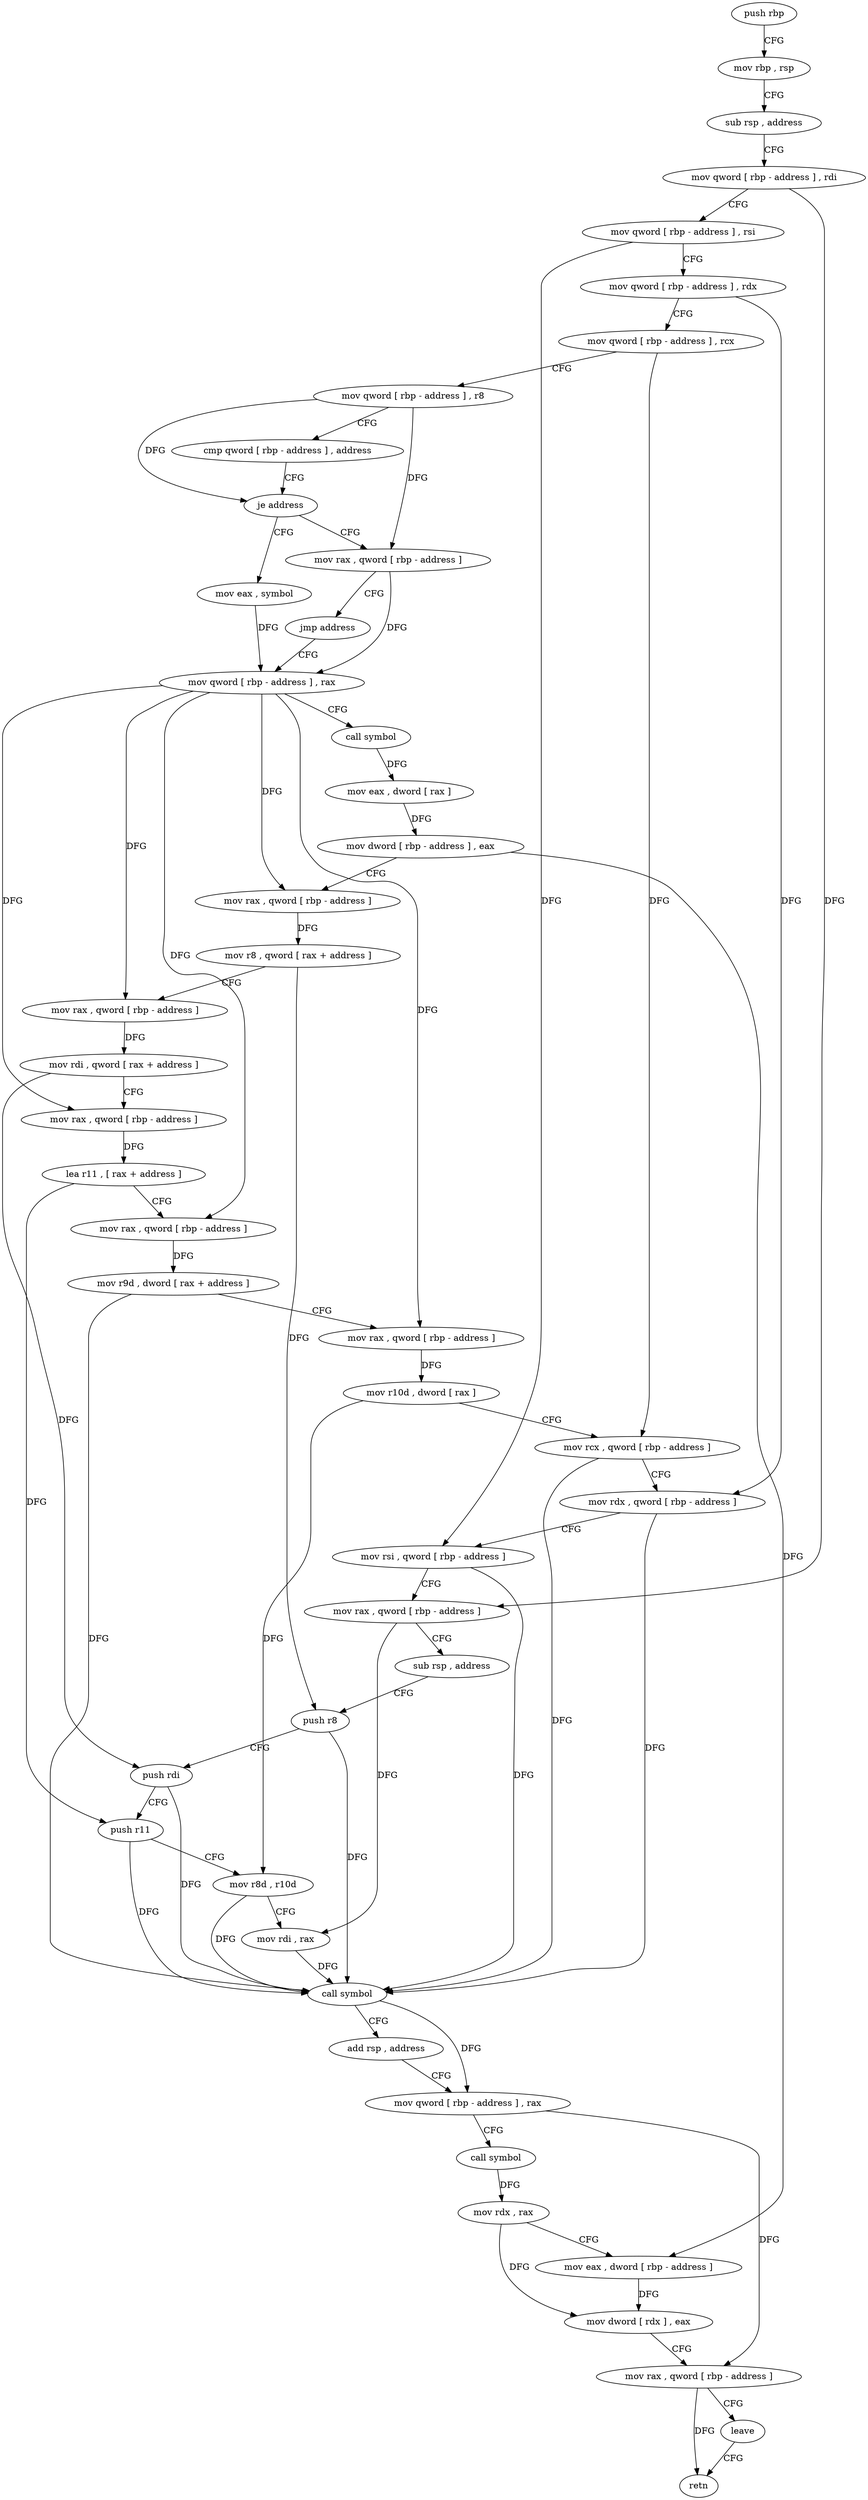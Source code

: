 digraph "func" {
"4362481" [label = "push rbp" ]
"4362482" [label = "mov rbp , rsp" ]
"4362485" [label = "sub rsp , address" ]
"4362489" [label = "mov qword [ rbp - address ] , rdi" ]
"4362493" [label = "mov qword [ rbp - address ] , rsi" ]
"4362497" [label = "mov qword [ rbp - address ] , rdx" ]
"4362501" [label = "mov qword [ rbp - address ] , rcx" ]
"4362505" [label = "mov qword [ rbp - address ] , r8" ]
"4362509" [label = "cmp qword [ rbp - address ] , address" ]
"4362514" [label = "je address" ]
"4362522" [label = "mov eax , symbol" ]
"4362516" [label = "mov rax , qword [ rbp - address ]" ]
"4362527" [label = "mov qword [ rbp - address ] , rax" ]
"4362520" [label = "jmp address" ]
"4362531" [label = "call symbol" ]
"4362536" [label = "mov eax , dword [ rax ]" ]
"4362538" [label = "mov dword [ rbp - address ] , eax" ]
"4362541" [label = "mov rax , qword [ rbp - address ]" ]
"4362545" [label = "mov r8 , qword [ rax + address ]" ]
"4362549" [label = "mov rax , qword [ rbp - address ]" ]
"4362553" [label = "mov rdi , qword [ rax + address ]" ]
"4362557" [label = "mov rax , qword [ rbp - address ]" ]
"4362561" [label = "lea r11 , [ rax + address ]" ]
"4362565" [label = "mov rax , qword [ rbp - address ]" ]
"4362569" [label = "mov r9d , dword [ rax + address ]" ]
"4362573" [label = "mov rax , qword [ rbp - address ]" ]
"4362577" [label = "mov r10d , dword [ rax ]" ]
"4362580" [label = "mov rcx , qword [ rbp - address ]" ]
"4362584" [label = "mov rdx , qword [ rbp - address ]" ]
"4362588" [label = "mov rsi , qword [ rbp - address ]" ]
"4362592" [label = "mov rax , qword [ rbp - address ]" ]
"4362596" [label = "sub rsp , address" ]
"4362600" [label = "push r8" ]
"4362602" [label = "push rdi" ]
"4362603" [label = "push r11" ]
"4362605" [label = "mov r8d , r10d" ]
"4362608" [label = "mov rdi , rax" ]
"4362611" [label = "call symbol" ]
"4362616" [label = "add rsp , address" ]
"4362620" [label = "mov qword [ rbp - address ] , rax" ]
"4362624" [label = "call symbol" ]
"4362629" [label = "mov rdx , rax" ]
"4362632" [label = "mov eax , dword [ rbp - address ]" ]
"4362635" [label = "mov dword [ rdx ] , eax" ]
"4362637" [label = "mov rax , qword [ rbp - address ]" ]
"4362641" [label = "leave" ]
"4362642" [label = "retn" ]
"4362481" -> "4362482" [ label = "CFG" ]
"4362482" -> "4362485" [ label = "CFG" ]
"4362485" -> "4362489" [ label = "CFG" ]
"4362489" -> "4362493" [ label = "CFG" ]
"4362489" -> "4362592" [ label = "DFG" ]
"4362493" -> "4362497" [ label = "CFG" ]
"4362493" -> "4362588" [ label = "DFG" ]
"4362497" -> "4362501" [ label = "CFG" ]
"4362497" -> "4362584" [ label = "DFG" ]
"4362501" -> "4362505" [ label = "CFG" ]
"4362501" -> "4362580" [ label = "DFG" ]
"4362505" -> "4362509" [ label = "CFG" ]
"4362505" -> "4362514" [ label = "DFG" ]
"4362505" -> "4362516" [ label = "DFG" ]
"4362509" -> "4362514" [ label = "CFG" ]
"4362514" -> "4362522" [ label = "CFG" ]
"4362514" -> "4362516" [ label = "CFG" ]
"4362522" -> "4362527" [ label = "DFG" ]
"4362516" -> "4362520" [ label = "CFG" ]
"4362516" -> "4362527" [ label = "DFG" ]
"4362527" -> "4362531" [ label = "CFG" ]
"4362527" -> "4362541" [ label = "DFG" ]
"4362527" -> "4362549" [ label = "DFG" ]
"4362527" -> "4362557" [ label = "DFG" ]
"4362527" -> "4362565" [ label = "DFG" ]
"4362527" -> "4362573" [ label = "DFG" ]
"4362520" -> "4362527" [ label = "CFG" ]
"4362531" -> "4362536" [ label = "DFG" ]
"4362536" -> "4362538" [ label = "DFG" ]
"4362538" -> "4362541" [ label = "CFG" ]
"4362538" -> "4362632" [ label = "DFG" ]
"4362541" -> "4362545" [ label = "DFG" ]
"4362545" -> "4362549" [ label = "CFG" ]
"4362545" -> "4362600" [ label = "DFG" ]
"4362549" -> "4362553" [ label = "DFG" ]
"4362553" -> "4362557" [ label = "CFG" ]
"4362553" -> "4362602" [ label = "DFG" ]
"4362557" -> "4362561" [ label = "DFG" ]
"4362561" -> "4362565" [ label = "CFG" ]
"4362561" -> "4362603" [ label = "DFG" ]
"4362565" -> "4362569" [ label = "DFG" ]
"4362569" -> "4362573" [ label = "CFG" ]
"4362569" -> "4362611" [ label = "DFG" ]
"4362573" -> "4362577" [ label = "DFG" ]
"4362577" -> "4362580" [ label = "CFG" ]
"4362577" -> "4362605" [ label = "DFG" ]
"4362580" -> "4362584" [ label = "CFG" ]
"4362580" -> "4362611" [ label = "DFG" ]
"4362584" -> "4362588" [ label = "CFG" ]
"4362584" -> "4362611" [ label = "DFG" ]
"4362588" -> "4362592" [ label = "CFG" ]
"4362588" -> "4362611" [ label = "DFG" ]
"4362592" -> "4362596" [ label = "CFG" ]
"4362592" -> "4362608" [ label = "DFG" ]
"4362596" -> "4362600" [ label = "CFG" ]
"4362600" -> "4362602" [ label = "CFG" ]
"4362600" -> "4362611" [ label = "DFG" ]
"4362602" -> "4362603" [ label = "CFG" ]
"4362602" -> "4362611" [ label = "DFG" ]
"4362603" -> "4362605" [ label = "CFG" ]
"4362603" -> "4362611" [ label = "DFG" ]
"4362605" -> "4362608" [ label = "CFG" ]
"4362605" -> "4362611" [ label = "DFG" ]
"4362608" -> "4362611" [ label = "DFG" ]
"4362611" -> "4362616" [ label = "CFG" ]
"4362611" -> "4362620" [ label = "DFG" ]
"4362616" -> "4362620" [ label = "CFG" ]
"4362620" -> "4362624" [ label = "CFG" ]
"4362620" -> "4362637" [ label = "DFG" ]
"4362624" -> "4362629" [ label = "DFG" ]
"4362629" -> "4362632" [ label = "CFG" ]
"4362629" -> "4362635" [ label = "DFG" ]
"4362632" -> "4362635" [ label = "DFG" ]
"4362635" -> "4362637" [ label = "CFG" ]
"4362637" -> "4362641" [ label = "CFG" ]
"4362637" -> "4362642" [ label = "DFG" ]
"4362641" -> "4362642" [ label = "CFG" ]
}
